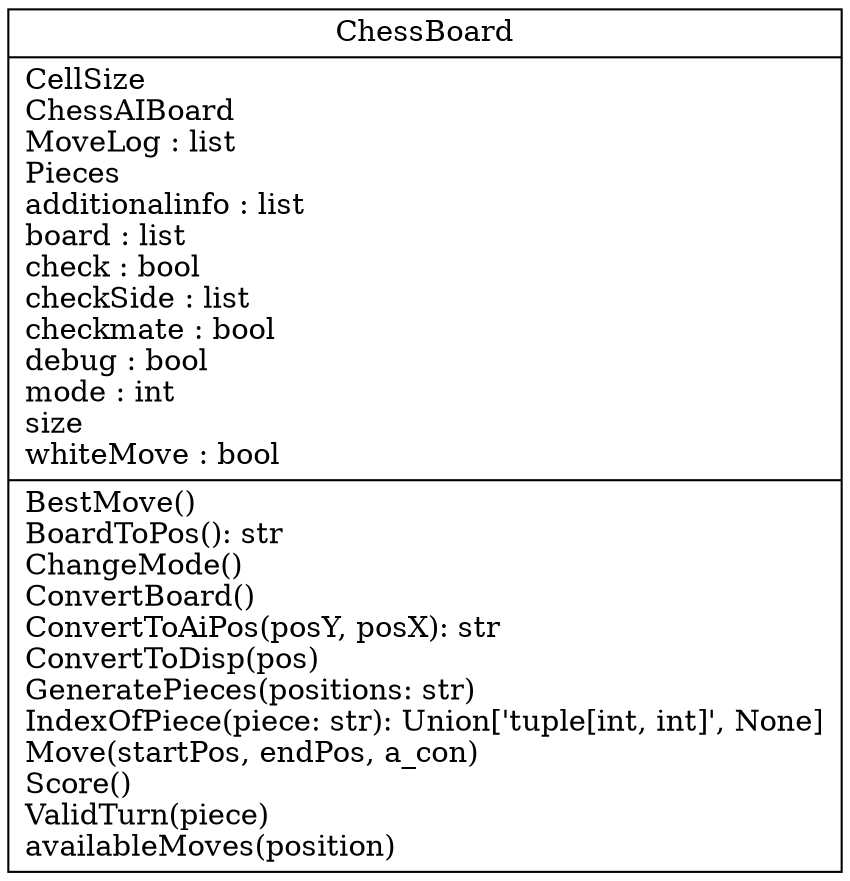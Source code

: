 digraph "classes" {
rankdir=BT
charset="utf-8"
"Modules.ChessBoard.ChessBoard" [color="black", fontcolor="black", label="{ChessBoard|CellSize\lChessAIBoard\lMoveLog : list\lPieces\ladditionalinfo : list\lboard : list\lcheck : bool\lcheckSide : list\lcheckmate : bool\ldebug : bool\lmode : int\lsize\lwhiteMove : bool\l|BestMove()\lBoardToPos(): str\lChangeMode()\lConvertBoard()\lConvertToAiPos(posY, posX): str\lConvertToDisp(pos)\lGeneratePieces(positions: str)\lIndexOfPiece(piece: str): Union['tuple[int, int]', None]\lMove(startPos, endPos, a_con)\lScore()\lValidTurn(piece)\lavailableMoves(position)\l}", shape="record", style="solid"];
}
